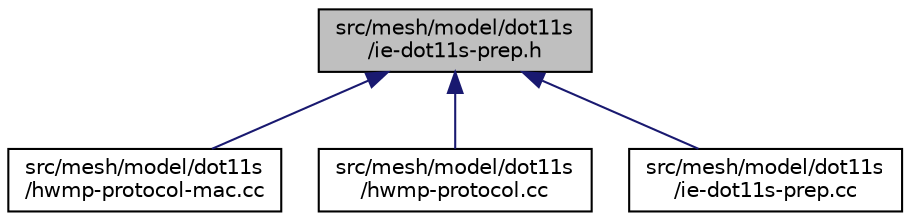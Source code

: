 digraph "src/mesh/model/dot11s/ie-dot11s-prep.h"
{
 // LATEX_PDF_SIZE
  edge [fontname="Helvetica",fontsize="10",labelfontname="Helvetica",labelfontsize="10"];
  node [fontname="Helvetica",fontsize="10",shape=record];
  Node1 [label="src/mesh/model/dot11s\l/ie-dot11s-prep.h",height=0.2,width=0.4,color="black", fillcolor="grey75", style="filled", fontcolor="black",tooltip=" "];
  Node1 -> Node2 [dir="back",color="midnightblue",fontsize="10",style="solid",fontname="Helvetica"];
  Node2 [label="src/mesh/model/dot11s\l/hwmp-protocol-mac.cc",height=0.2,width=0.4,color="black", fillcolor="white", style="filled",URL="$hwmp-protocol-mac_8cc.html",tooltip=" "];
  Node1 -> Node3 [dir="back",color="midnightblue",fontsize="10",style="solid",fontname="Helvetica"];
  Node3 [label="src/mesh/model/dot11s\l/hwmp-protocol.cc",height=0.2,width=0.4,color="black", fillcolor="white", style="filled",URL="$hwmp-protocol_8cc.html",tooltip=" "];
  Node1 -> Node4 [dir="back",color="midnightblue",fontsize="10",style="solid",fontname="Helvetica"];
  Node4 [label="src/mesh/model/dot11s\l/ie-dot11s-prep.cc",height=0.2,width=0.4,color="black", fillcolor="white", style="filled",URL="$ie-dot11s-prep_8cc.html",tooltip=" "];
}
